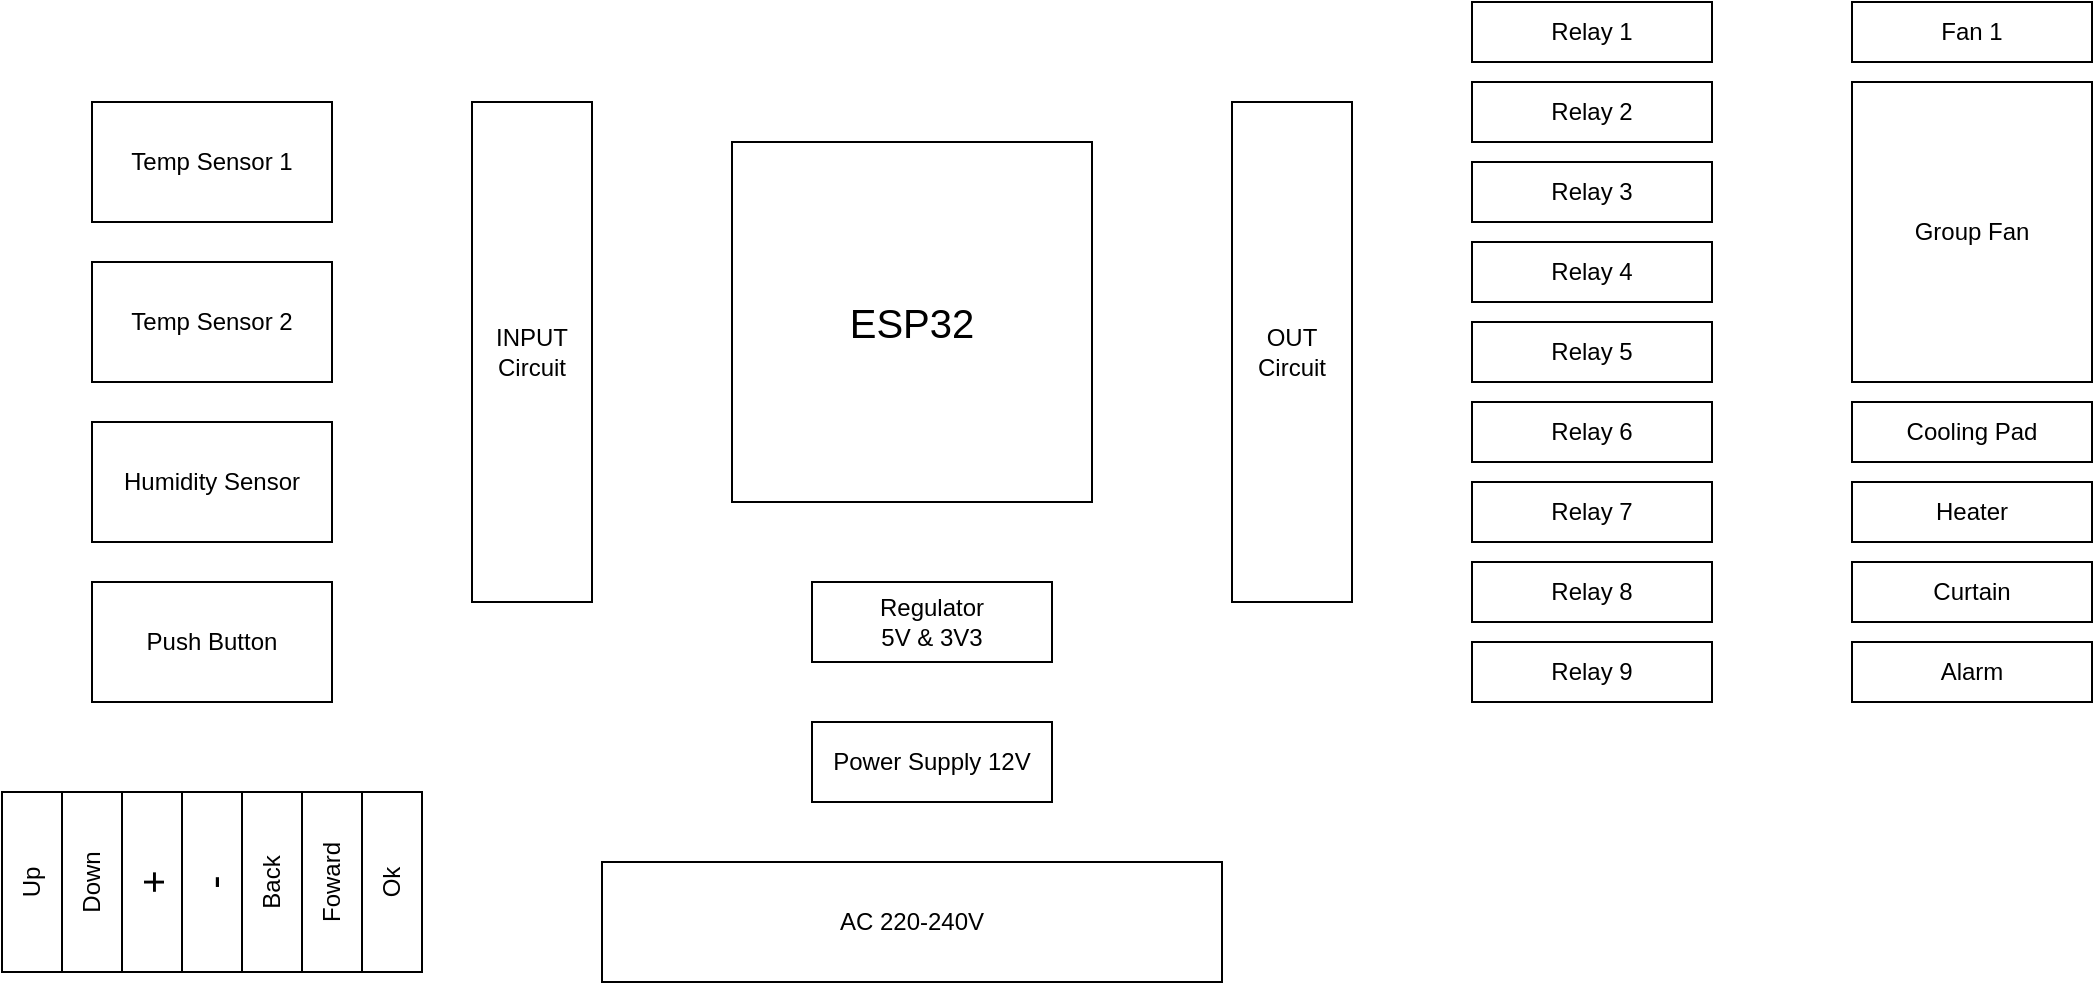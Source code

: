 <mxfile version="14.1.1" type="github">
  <diagram id="56Go-gq-7w3DxhV44uWK" name="Page-1">
    <mxGraphModel dx="1632" dy="707" grid="1" gridSize="10" guides="1" tooltips="1" connect="1" arrows="1" fold="1" page="1" pageScale="1" pageWidth="850" pageHeight="1100" math="0" shadow="0">
      <root>
        <mxCell id="0" />
        <mxCell id="1" parent="0" />
        <mxCell id="k7p3xYgrQuZx1QTl7_Ga-2" value="&lt;font style=&quot;font-size: 20px&quot;&gt;ESP32&lt;/font&gt;" style="whiteSpace=wrap;html=1;aspect=fixed;" vertex="1" parent="1">
          <mxGeometry x="350" y="180" width="180" height="180" as="geometry" />
        </mxCell>
        <mxCell id="k7p3xYgrQuZx1QTl7_Ga-3" value="&lt;div&gt;OUT&lt;/div&gt;Circuit" style="rounded=0;whiteSpace=wrap;html=1;" vertex="1" parent="1">
          <mxGeometry x="600" y="160" width="60" height="250" as="geometry" />
        </mxCell>
        <mxCell id="k7p3xYgrQuZx1QTl7_Ga-5" value="&lt;div&gt;INPUT&lt;br&gt;&lt;/div&gt;Circuit" style="rounded=0;whiteSpace=wrap;html=1;" vertex="1" parent="1">
          <mxGeometry x="220" y="160" width="60" height="250" as="geometry" />
        </mxCell>
        <mxCell id="k7p3xYgrQuZx1QTl7_Ga-6" value="Temp Sensor 1" style="rounded=0;whiteSpace=wrap;html=1;" vertex="1" parent="1">
          <mxGeometry x="30" y="160" width="120" height="60" as="geometry" />
        </mxCell>
        <mxCell id="k7p3xYgrQuZx1QTl7_Ga-7" value="Temp Sensor 2" style="rounded=0;whiteSpace=wrap;html=1;" vertex="1" parent="1">
          <mxGeometry x="30" y="240" width="120" height="60" as="geometry" />
        </mxCell>
        <mxCell id="k7p3xYgrQuZx1QTl7_Ga-8" value="Humidity Sensor" style="rounded=0;whiteSpace=wrap;html=1;" vertex="1" parent="1">
          <mxGeometry x="30" y="320" width="120" height="60" as="geometry" />
        </mxCell>
        <mxCell id="k7p3xYgrQuZx1QTl7_Ga-9" value="Push Button" style="rounded=0;whiteSpace=wrap;html=1;" vertex="1" parent="1">
          <mxGeometry x="30" y="400" width="120" height="60" as="geometry" />
        </mxCell>
        <mxCell id="k7p3xYgrQuZx1QTl7_Ga-10" value="Up" style="rounded=0;whiteSpace=wrap;html=1;rotation=-90;" vertex="1" parent="1">
          <mxGeometry x="-45" y="535" width="90" height="30" as="geometry" />
        </mxCell>
        <mxCell id="k7p3xYgrQuZx1QTl7_Ga-11" value="Down" style="rounded=0;whiteSpace=wrap;html=1;rotation=-90;" vertex="1" parent="1">
          <mxGeometry x="-15" y="535" width="90" height="30" as="geometry" />
        </mxCell>
        <mxCell id="k7p3xYgrQuZx1QTl7_Ga-12" value="&lt;font style=&quot;font-size: 20px&quot;&gt;+&lt;/font&gt;" style="rounded=0;whiteSpace=wrap;html=1;rotation=-90;" vertex="1" parent="1">
          <mxGeometry x="15" y="535" width="90" height="30" as="geometry" />
        </mxCell>
        <mxCell id="k7p3xYgrQuZx1QTl7_Ga-14" value="&lt;font style=&quot;font-size: 20px&quot;&gt;-&lt;/font&gt;" style="rounded=0;whiteSpace=wrap;html=1;rotation=-90;" vertex="1" parent="1">
          <mxGeometry x="45" y="535" width="90" height="30" as="geometry" />
        </mxCell>
        <mxCell id="k7p3xYgrQuZx1QTl7_Ga-15" value="Back" style="rounded=0;whiteSpace=wrap;html=1;rotation=-90;" vertex="1" parent="1">
          <mxGeometry x="75" y="535" width="90" height="30" as="geometry" />
        </mxCell>
        <mxCell id="k7p3xYgrQuZx1QTl7_Ga-16" value="Foward" style="rounded=0;whiteSpace=wrap;html=1;rotation=-90;" vertex="1" parent="1">
          <mxGeometry x="105" y="535" width="90" height="30" as="geometry" />
        </mxCell>
        <mxCell id="k7p3xYgrQuZx1QTl7_Ga-17" value="AC 220-240V" style="rounded=0;whiteSpace=wrap;html=1;" vertex="1" parent="1">
          <mxGeometry x="285" y="540" width="310" height="60" as="geometry" />
        </mxCell>
        <mxCell id="k7p3xYgrQuZx1QTl7_Ga-18" value="&lt;div&gt;Regulator&lt;/div&gt;&lt;div&gt;5V &amp;amp; 3V3&lt;br&gt;&lt;/div&gt;" style="rounded=0;whiteSpace=wrap;html=1;" vertex="1" parent="1">
          <mxGeometry x="390" y="400" width="120" height="40" as="geometry" />
        </mxCell>
        <mxCell id="k7p3xYgrQuZx1QTl7_Ga-19" value="Power Supply 12V" style="rounded=0;whiteSpace=wrap;html=1;" vertex="1" parent="1">
          <mxGeometry x="390" y="470" width="120" height="40" as="geometry" />
        </mxCell>
        <mxCell id="k7p3xYgrQuZx1QTl7_Ga-20" value="Relay 1" style="rounded=0;whiteSpace=wrap;html=1;" vertex="1" parent="1">
          <mxGeometry x="720" y="110" width="120" height="30" as="geometry" />
        </mxCell>
        <mxCell id="k7p3xYgrQuZx1QTl7_Ga-21" value="Relay 2" style="rounded=0;whiteSpace=wrap;html=1;" vertex="1" parent="1">
          <mxGeometry x="720" y="150" width="120" height="30" as="geometry" />
        </mxCell>
        <mxCell id="k7p3xYgrQuZx1QTl7_Ga-22" value="Relay 3" style="rounded=0;whiteSpace=wrap;html=1;" vertex="1" parent="1">
          <mxGeometry x="720" y="190" width="120" height="30" as="geometry" />
        </mxCell>
        <mxCell id="k7p3xYgrQuZx1QTl7_Ga-23" value="Relay 4" style="rounded=0;whiteSpace=wrap;html=1;" vertex="1" parent="1">
          <mxGeometry x="720" y="230" width="120" height="30" as="geometry" />
        </mxCell>
        <mxCell id="k7p3xYgrQuZx1QTl7_Ga-24" value="Relay 5" style="rounded=0;whiteSpace=wrap;html=1;" vertex="1" parent="1">
          <mxGeometry x="720" y="270" width="120" height="30" as="geometry" />
        </mxCell>
        <mxCell id="k7p3xYgrQuZx1QTl7_Ga-25" value="Relay 6" style="rounded=0;whiteSpace=wrap;html=1;" vertex="1" parent="1">
          <mxGeometry x="720" y="310" width="120" height="30" as="geometry" />
        </mxCell>
        <mxCell id="k7p3xYgrQuZx1QTl7_Ga-26" value="Relay 7" style="rounded=0;whiteSpace=wrap;html=1;" vertex="1" parent="1">
          <mxGeometry x="720" y="350" width="120" height="30" as="geometry" />
        </mxCell>
        <mxCell id="k7p3xYgrQuZx1QTl7_Ga-27" value="Relay 8" style="rounded=0;whiteSpace=wrap;html=1;" vertex="1" parent="1">
          <mxGeometry x="720" y="390" width="120" height="30" as="geometry" />
        </mxCell>
        <mxCell id="k7p3xYgrQuZx1QTl7_Ga-28" value="Relay 9" style="rounded=0;whiteSpace=wrap;html=1;" vertex="1" parent="1">
          <mxGeometry x="720" y="430" width="120" height="30" as="geometry" />
        </mxCell>
        <mxCell id="k7p3xYgrQuZx1QTl7_Ga-29" value="Fan 1" style="rounded=0;whiteSpace=wrap;html=1;" vertex="1" parent="1">
          <mxGeometry x="910" y="110" width="120" height="30" as="geometry" />
        </mxCell>
        <mxCell id="k7p3xYgrQuZx1QTl7_Ga-30" value="Group Fan" style="rounded=0;whiteSpace=wrap;html=1;" vertex="1" parent="1">
          <mxGeometry x="910" y="150" width="120" height="150" as="geometry" />
        </mxCell>
        <mxCell id="k7p3xYgrQuZx1QTl7_Ga-31" value="Cooling Pad" style="rounded=0;whiteSpace=wrap;html=1;" vertex="1" parent="1">
          <mxGeometry x="910" y="310" width="120" height="30" as="geometry" />
        </mxCell>
        <mxCell id="k7p3xYgrQuZx1QTl7_Ga-32" value="Heater" style="rounded=0;whiteSpace=wrap;html=1;" vertex="1" parent="1">
          <mxGeometry x="910" y="350" width="120" height="30" as="geometry" />
        </mxCell>
        <mxCell id="k7p3xYgrQuZx1QTl7_Ga-33" value="Curtain" style="rounded=0;whiteSpace=wrap;html=1;" vertex="1" parent="1">
          <mxGeometry x="910" y="390" width="120" height="30" as="geometry" />
        </mxCell>
        <mxCell id="k7p3xYgrQuZx1QTl7_Ga-34" value="Alarm" style="rounded=0;whiteSpace=wrap;html=1;" vertex="1" parent="1">
          <mxGeometry x="910" y="430" width="120" height="30" as="geometry" />
        </mxCell>
        <mxCell id="k7p3xYgrQuZx1QTl7_Ga-35" value="Ok" style="rounded=0;whiteSpace=wrap;html=1;rotation=-90;" vertex="1" parent="1">
          <mxGeometry x="135" y="535" width="90" height="30" as="geometry" />
        </mxCell>
      </root>
    </mxGraphModel>
  </diagram>
</mxfile>
